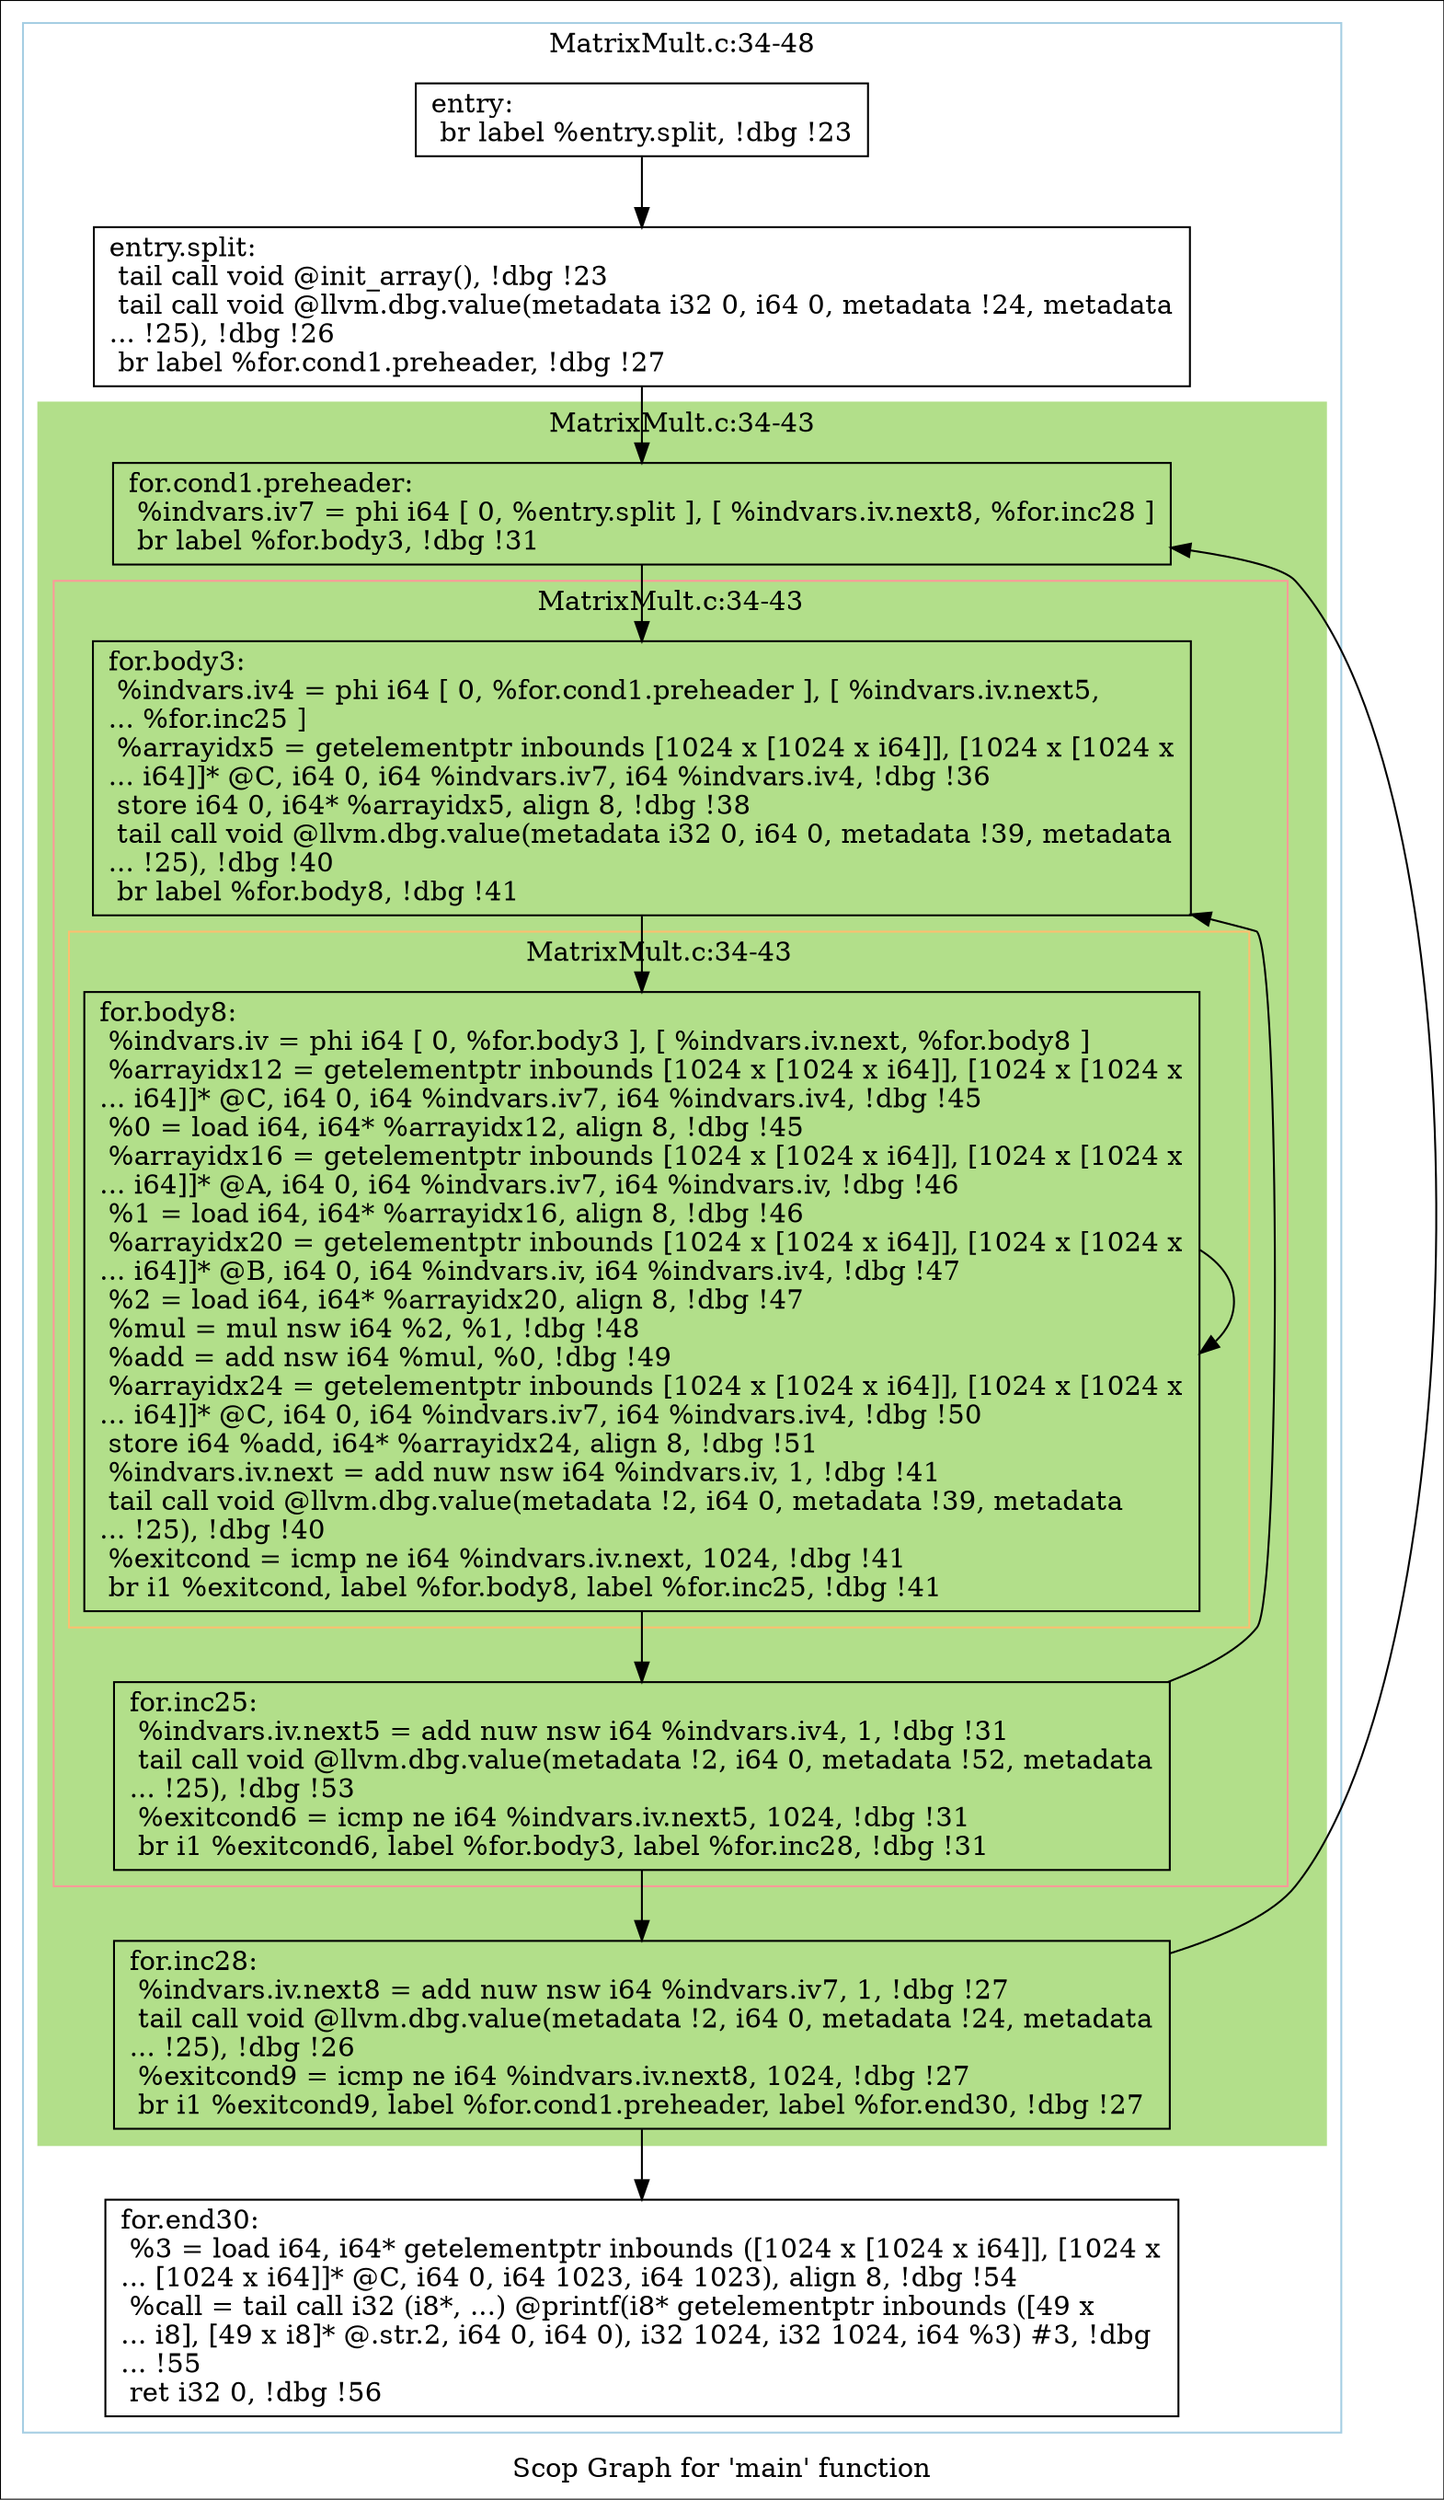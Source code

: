 digraph "Scop Graph for 'main' function" {
	label="Scop Graph for 'main' function";

	Node0x5de6b00 [shape=record,label="{entry:\l  br label %entry.split, !dbg !23\l}"];
	Node0x5de6b00 -> Node0x5dd6910;
	Node0x5dd6910 [shape=record,label="{entry.split:                                      \l  tail call void @init_array(), !dbg !23\l  tail call void @llvm.dbg.value(metadata i32 0, i64 0, metadata !24, metadata\l... !25), !dbg !26\l  br label %for.cond1.preheader, !dbg !27\l}"];
	Node0x5dd6910 -> Node0x5dddd20;
	Node0x5dddd20 [shape=record,label="{for.cond1.preheader:                              \l  %indvars.iv7 = phi i64 [ 0, %entry.split ], [ %indvars.iv.next8, %for.inc28 ]\l  br label %for.body3, !dbg !31\l}"];
	Node0x5dddd20 -> Node0x5de04d0;
	Node0x5de04d0 [shape=record,label="{for.body3:                                        \l  %indvars.iv4 = phi i64 [ 0, %for.cond1.preheader ], [ %indvars.iv.next5,\l... %for.inc25 ]\l  %arrayidx5 = getelementptr inbounds [1024 x [1024 x i64]], [1024 x [1024 x\l... i64]]* @C, i64 0, i64 %indvars.iv7, i64 %indvars.iv4, !dbg !36\l  store i64 0, i64* %arrayidx5, align 8, !dbg !38\l  tail call void @llvm.dbg.value(metadata i32 0, i64 0, metadata !39, metadata\l... !25), !dbg !40\l  br label %for.body8, !dbg !41\l}"];
	Node0x5de04d0 -> Node0x5dde3d0;
	Node0x5dde3d0 [shape=record,label="{for.body8:                                        \l  %indvars.iv = phi i64 [ 0, %for.body3 ], [ %indvars.iv.next, %for.body8 ]\l  %arrayidx12 = getelementptr inbounds [1024 x [1024 x i64]], [1024 x [1024 x\l... i64]]* @C, i64 0, i64 %indvars.iv7, i64 %indvars.iv4, !dbg !45\l  %0 = load i64, i64* %arrayidx12, align 8, !dbg !45\l  %arrayidx16 = getelementptr inbounds [1024 x [1024 x i64]], [1024 x [1024 x\l... i64]]* @A, i64 0, i64 %indvars.iv7, i64 %indvars.iv, !dbg !46\l  %1 = load i64, i64* %arrayidx16, align 8, !dbg !46\l  %arrayidx20 = getelementptr inbounds [1024 x [1024 x i64]], [1024 x [1024 x\l... i64]]* @B, i64 0, i64 %indvars.iv, i64 %indvars.iv4, !dbg !47\l  %2 = load i64, i64* %arrayidx20, align 8, !dbg !47\l  %mul = mul nsw i64 %2, %1, !dbg !48\l  %add = add nsw i64 %mul, %0, !dbg !49\l  %arrayidx24 = getelementptr inbounds [1024 x [1024 x i64]], [1024 x [1024 x\l... i64]]* @C, i64 0, i64 %indvars.iv7, i64 %indvars.iv4, !dbg !50\l  store i64 %add, i64* %arrayidx24, align 8, !dbg !51\l  %indvars.iv.next = add nuw nsw i64 %indvars.iv, 1, !dbg !41\l  tail call void @llvm.dbg.value(metadata !2, i64 0, metadata !39, metadata\l... !25), !dbg !40\l  %exitcond = icmp ne i64 %indvars.iv.next, 1024, !dbg !41\l  br i1 %exitcond, label %for.body8, label %for.inc25, !dbg !41\l}"];
	Node0x5dde3d0 -> Node0x5dde3d0[constraint=false];
	Node0x5dde3d0 -> Node0x5dd7580;
	Node0x5dd7580 [shape=record,label="{for.inc25:                                        \l  %indvars.iv.next5 = add nuw nsw i64 %indvars.iv4, 1, !dbg !31\l  tail call void @llvm.dbg.value(metadata !2, i64 0, metadata !52, metadata\l... !25), !dbg !53\l  %exitcond6 = icmp ne i64 %indvars.iv.next5, 1024, !dbg !31\l  br i1 %exitcond6, label %for.body3, label %for.inc28, !dbg !31\l}"];
	Node0x5dd7580 -> Node0x5de04d0[constraint=false];
	Node0x5dd7580 -> Node0x5dde4d0;
	Node0x5dde4d0 [shape=record,label="{for.inc28:                                        \l  %indvars.iv.next8 = add nuw nsw i64 %indvars.iv7, 1, !dbg !27\l  tail call void @llvm.dbg.value(metadata !2, i64 0, metadata !24, metadata\l... !25), !dbg !26\l  %exitcond9 = icmp ne i64 %indvars.iv.next8, 1024, !dbg !27\l  br i1 %exitcond9, label %for.cond1.preheader, label %for.end30, !dbg !27\l}"];
	Node0x5dde4d0 -> Node0x5dddd20[constraint=false];
	Node0x5dde4d0 -> Node0x5de6520;
	Node0x5de6520 [shape=record,label="{for.end30:                                        \l  %3 = load i64, i64* getelementptr inbounds ([1024 x [1024 x i64]], [1024 x\l... [1024 x i64]]* @C, i64 0, i64 1023, i64 1023), align 8, !dbg !54\l  %call = tail call i32 (i8*, ...) @printf(i8* getelementptr inbounds ([49 x\l... i8], [49 x i8]* @.str.2, i64 0, i64 0), i32 1024, i32 1024, i64 %3) #3, !dbg\l... !55\l  ret i32 0, !dbg !56\l}"];
	colorscheme = "paired12"
        subgraph cluster_0x5dce560 {
          label = "MatrixMult.c:34-48
";
          style = solid;
          color = 1
          subgraph cluster_0x5ddf750 {
            label = "MatrixMult.c:34-43
";
            style = filled;
            color = 3            subgraph cluster_0x5dce5e0 {
              label = "MatrixMult.c:34-43
";
              style = solid;
              color = 5
              subgraph cluster_0x5dd7480 {
                label = "MatrixMult.c:34-43
";
                style = solid;
                color = 7
                Node0x5dde3d0;
              }
              Node0x5de04d0;
              Node0x5dd7580;
            }
            Node0x5dddd20;
            Node0x5dde4d0;
          }
          Node0x5de6b00;
          Node0x5dd6910;
          Node0x5de6520;
        }
}
